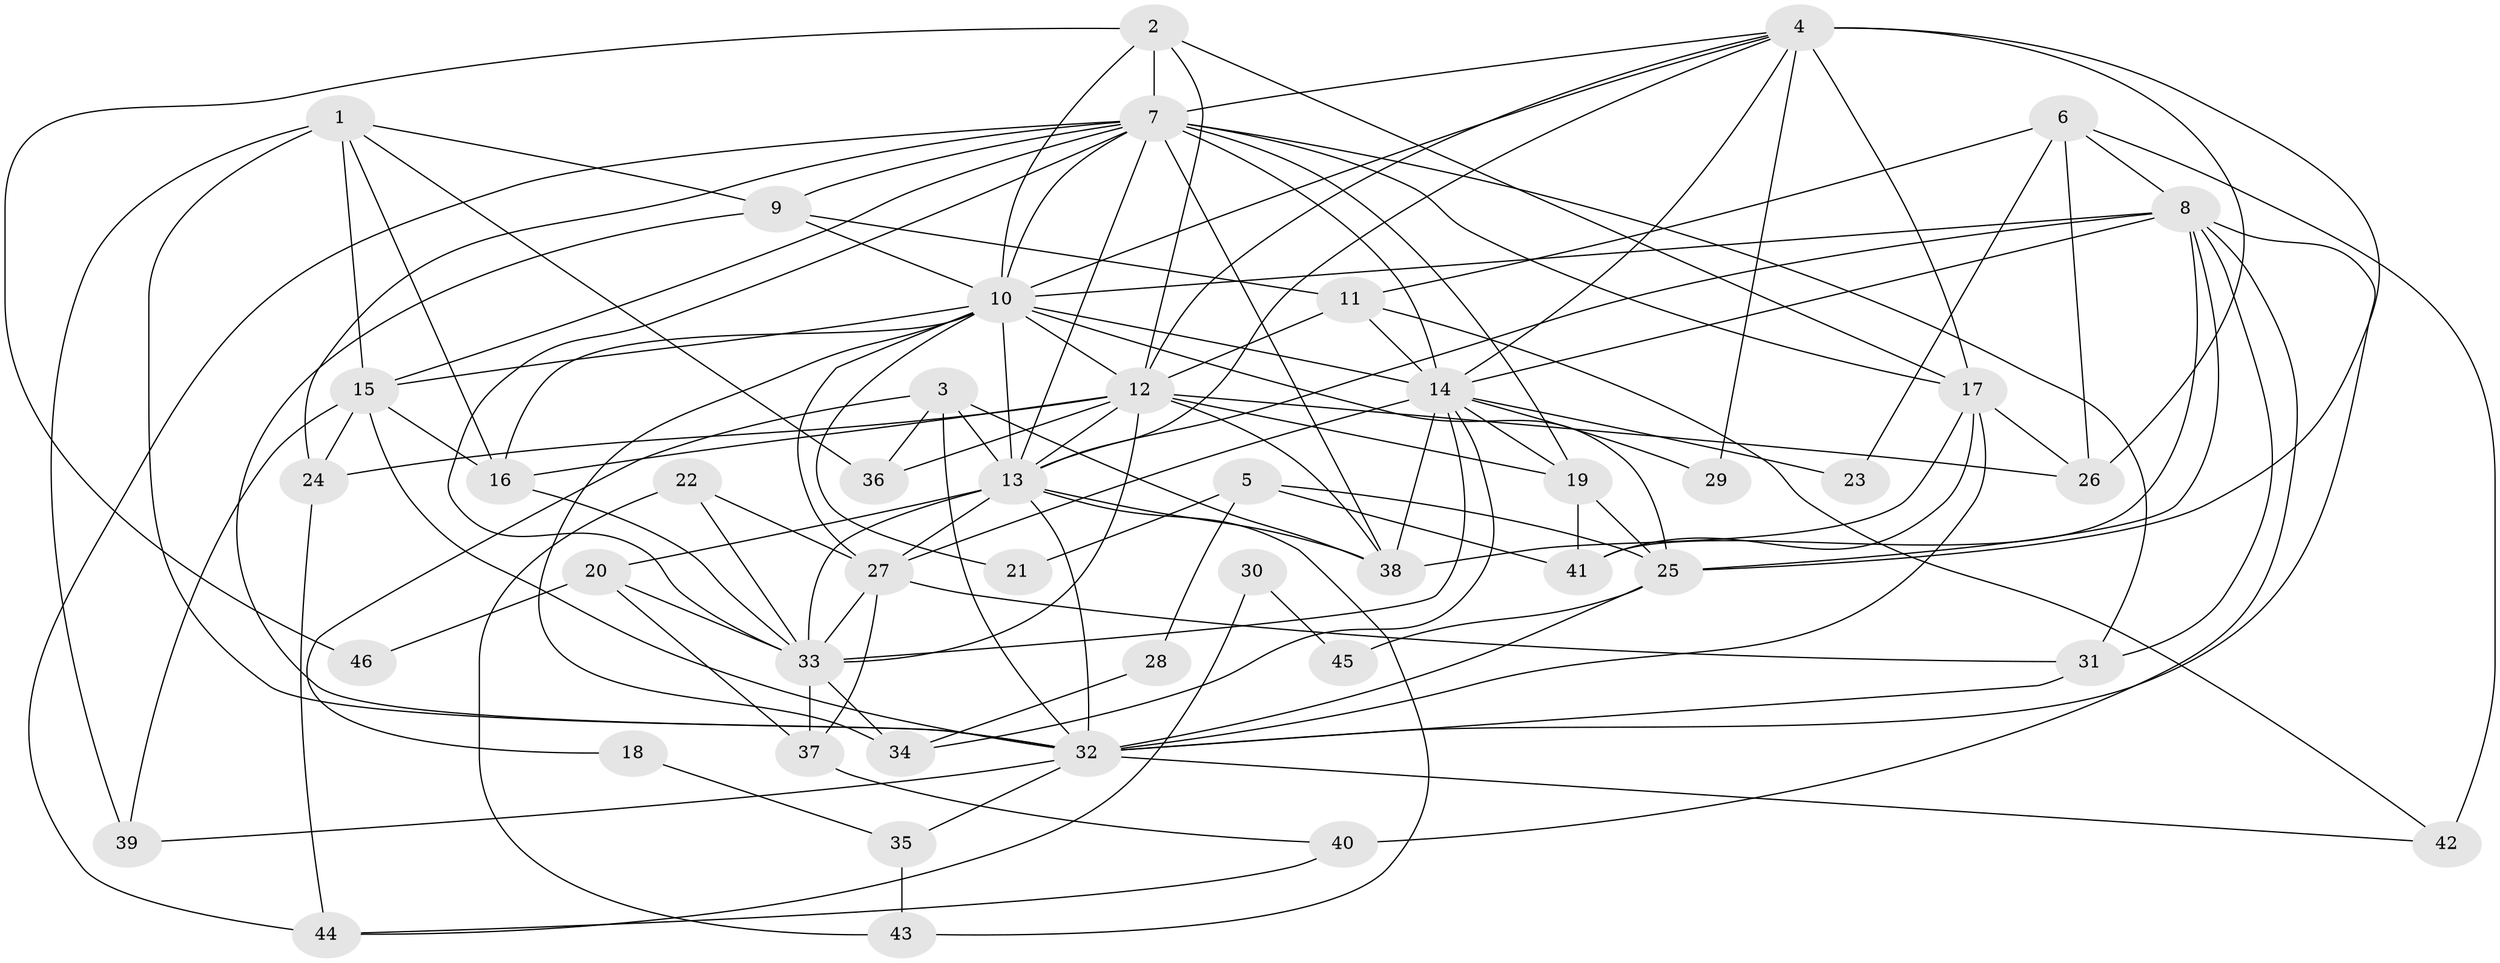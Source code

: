 // original degree distribution, {7: 0.04504504504504504, 4: 0.26126126126126126, 5: 0.17117117117117117, 2: 0.17117117117117117, 6: 0.08108108108108109, 3: 0.24324324324324326, 9: 0.009009009009009009, 8: 0.018018018018018018}
// Generated by graph-tools (version 1.1) at 2025/50/03/04/25 22:50:48]
// undirected, 46 vertices, 126 edges
graph export_dot {
  node [color=gray90,style=filled];
  1;
  2;
  3;
  4;
  5;
  6;
  7;
  8;
  9;
  10;
  11;
  12;
  13;
  14;
  15;
  16;
  17;
  18;
  19;
  20;
  21;
  22;
  23;
  24;
  25;
  26;
  27;
  28;
  29;
  30;
  31;
  32;
  33;
  34;
  35;
  36;
  37;
  38;
  39;
  40;
  41;
  42;
  43;
  44;
  45;
  46;
  1 -- 9 [weight=2.0];
  1 -- 15 [weight=3.0];
  1 -- 16 [weight=1.0];
  1 -- 32 [weight=1.0];
  1 -- 36 [weight=1.0];
  1 -- 39 [weight=1.0];
  2 -- 7 [weight=1.0];
  2 -- 10 [weight=1.0];
  2 -- 12 [weight=1.0];
  2 -- 17 [weight=1.0];
  2 -- 46 [weight=1.0];
  3 -- 13 [weight=1.0];
  3 -- 18 [weight=1.0];
  3 -- 32 [weight=1.0];
  3 -- 36 [weight=1.0];
  3 -- 38 [weight=1.0];
  4 -- 7 [weight=1.0];
  4 -- 10 [weight=1.0];
  4 -- 12 [weight=1.0];
  4 -- 13 [weight=1.0];
  4 -- 14 [weight=1.0];
  4 -- 17 [weight=1.0];
  4 -- 25 [weight=2.0];
  4 -- 26 [weight=1.0];
  4 -- 29 [weight=1.0];
  5 -- 21 [weight=1.0];
  5 -- 25 [weight=1.0];
  5 -- 28 [weight=1.0];
  5 -- 41 [weight=1.0];
  6 -- 8 [weight=1.0];
  6 -- 11 [weight=1.0];
  6 -- 23 [weight=1.0];
  6 -- 26 [weight=1.0];
  6 -- 42 [weight=1.0];
  7 -- 9 [weight=1.0];
  7 -- 10 [weight=1.0];
  7 -- 13 [weight=1.0];
  7 -- 14 [weight=2.0];
  7 -- 15 [weight=1.0];
  7 -- 17 [weight=1.0];
  7 -- 19 [weight=1.0];
  7 -- 24 [weight=1.0];
  7 -- 31 [weight=1.0];
  7 -- 33 [weight=1.0];
  7 -- 38 [weight=1.0];
  7 -- 44 [weight=1.0];
  8 -- 10 [weight=1.0];
  8 -- 13 [weight=1.0];
  8 -- 14 [weight=1.0];
  8 -- 25 [weight=1.0];
  8 -- 31 [weight=2.0];
  8 -- 32 [weight=2.0];
  8 -- 40 [weight=1.0];
  8 -- 41 [weight=1.0];
  9 -- 10 [weight=2.0];
  9 -- 11 [weight=1.0];
  9 -- 32 [weight=1.0];
  10 -- 12 [weight=1.0];
  10 -- 13 [weight=3.0];
  10 -- 14 [weight=3.0];
  10 -- 15 [weight=2.0];
  10 -- 16 [weight=1.0];
  10 -- 21 [weight=1.0];
  10 -- 25 [weight=2.0];
  10 -- 27 [weight=1.0];
  10 -- 34 [weight=2.0];
  11 -- 12 [weight=1.0];
  11 -- 14 [weight=1.0];
  11 -- 42 [weight=1.0];
  12 -- 13 [weight=1.0];
  12 -- 16 [weight=1.0];
  12 -- 19 [weight=1.0];
  12 -- 24 [weight=1.0];
  12 -- 26 [weight=1.0];
  12 -- 33 [weight=1.0];
  12 -- 36 [weight=1.0];
  12 -- 38 [weight=1.0];
  13 -- 20 [weight=1.0];
  13 -- 27 [weight=4.0];
  13 -- 32 [weight=2.0];
  13 -- 33 [weight=1.0];
  13 -- 38 [weight=1.0];
  13 -- 43 [weight=1.0];
  14 -- 19 [weight=1.0];
  14 -- 23 [weight=1.0];
  14 -- 27 [weight=1.0];
  14 -- 29 [weight=1.0];
  14 -- 33 [weight=2.0];
  14 -- 34 [weight=1.0];
  14 -- 38 [weight=2.0];
  15 -- 16 [weight=1.0];
  15 -- 24 [weight=1.0];
  15 -- 32 [weight=2.0];
  15 -- 39 [weight=1.0];
  16 -- 33 [weight=1.0];
  17 -- 26 [weight=2.0];
  17 -- 32 [weight=2.0];
  17 -- 38 [weight=1.0];
  17 -- 41 [weight=2.0];
  18 -- 35 [weight=1.0];
  19 -- 25 [weight=1.0];
  19 -- 41 [weight=1.0];
  20 -- 33 [weight=1.0];
  20 -- 37 [weight=1.0];
  20 -- 46 [weight=1.0];
  22 -- 27 [weight=1.0];
  22 -- 33 [weight=2.0];
  22 -- 43 [weight=1.0];
  24 -- 44 [weight=1.0];
  25 -- 32 [weight=1.0];
  25 -- 45 [weight=2.0];
  27 -- 31 [weight=3.0];
  27 -- 33 [weight=1.0];
  27 -- 37 [weight=1.0];
  28 -- 34 [weight=1.0];
  30 -- 44 [weight=1.0];
  30 -- 45 [weight=1.0];
  31 -- 32 [weight=1.0];
  32 -- 35 [weight=1.0];
  32 -- 39 [weight=1.0];
  32 -- 42 [weight=1.0];
  33 -- 34 [weight=1.0];
  33 -- 37 [weight=3.0];
  35 -- 43 [weight=1.0];
  37 -- 40 [weight=1.0];
  40 -- 44 [weight=1.0];
}
